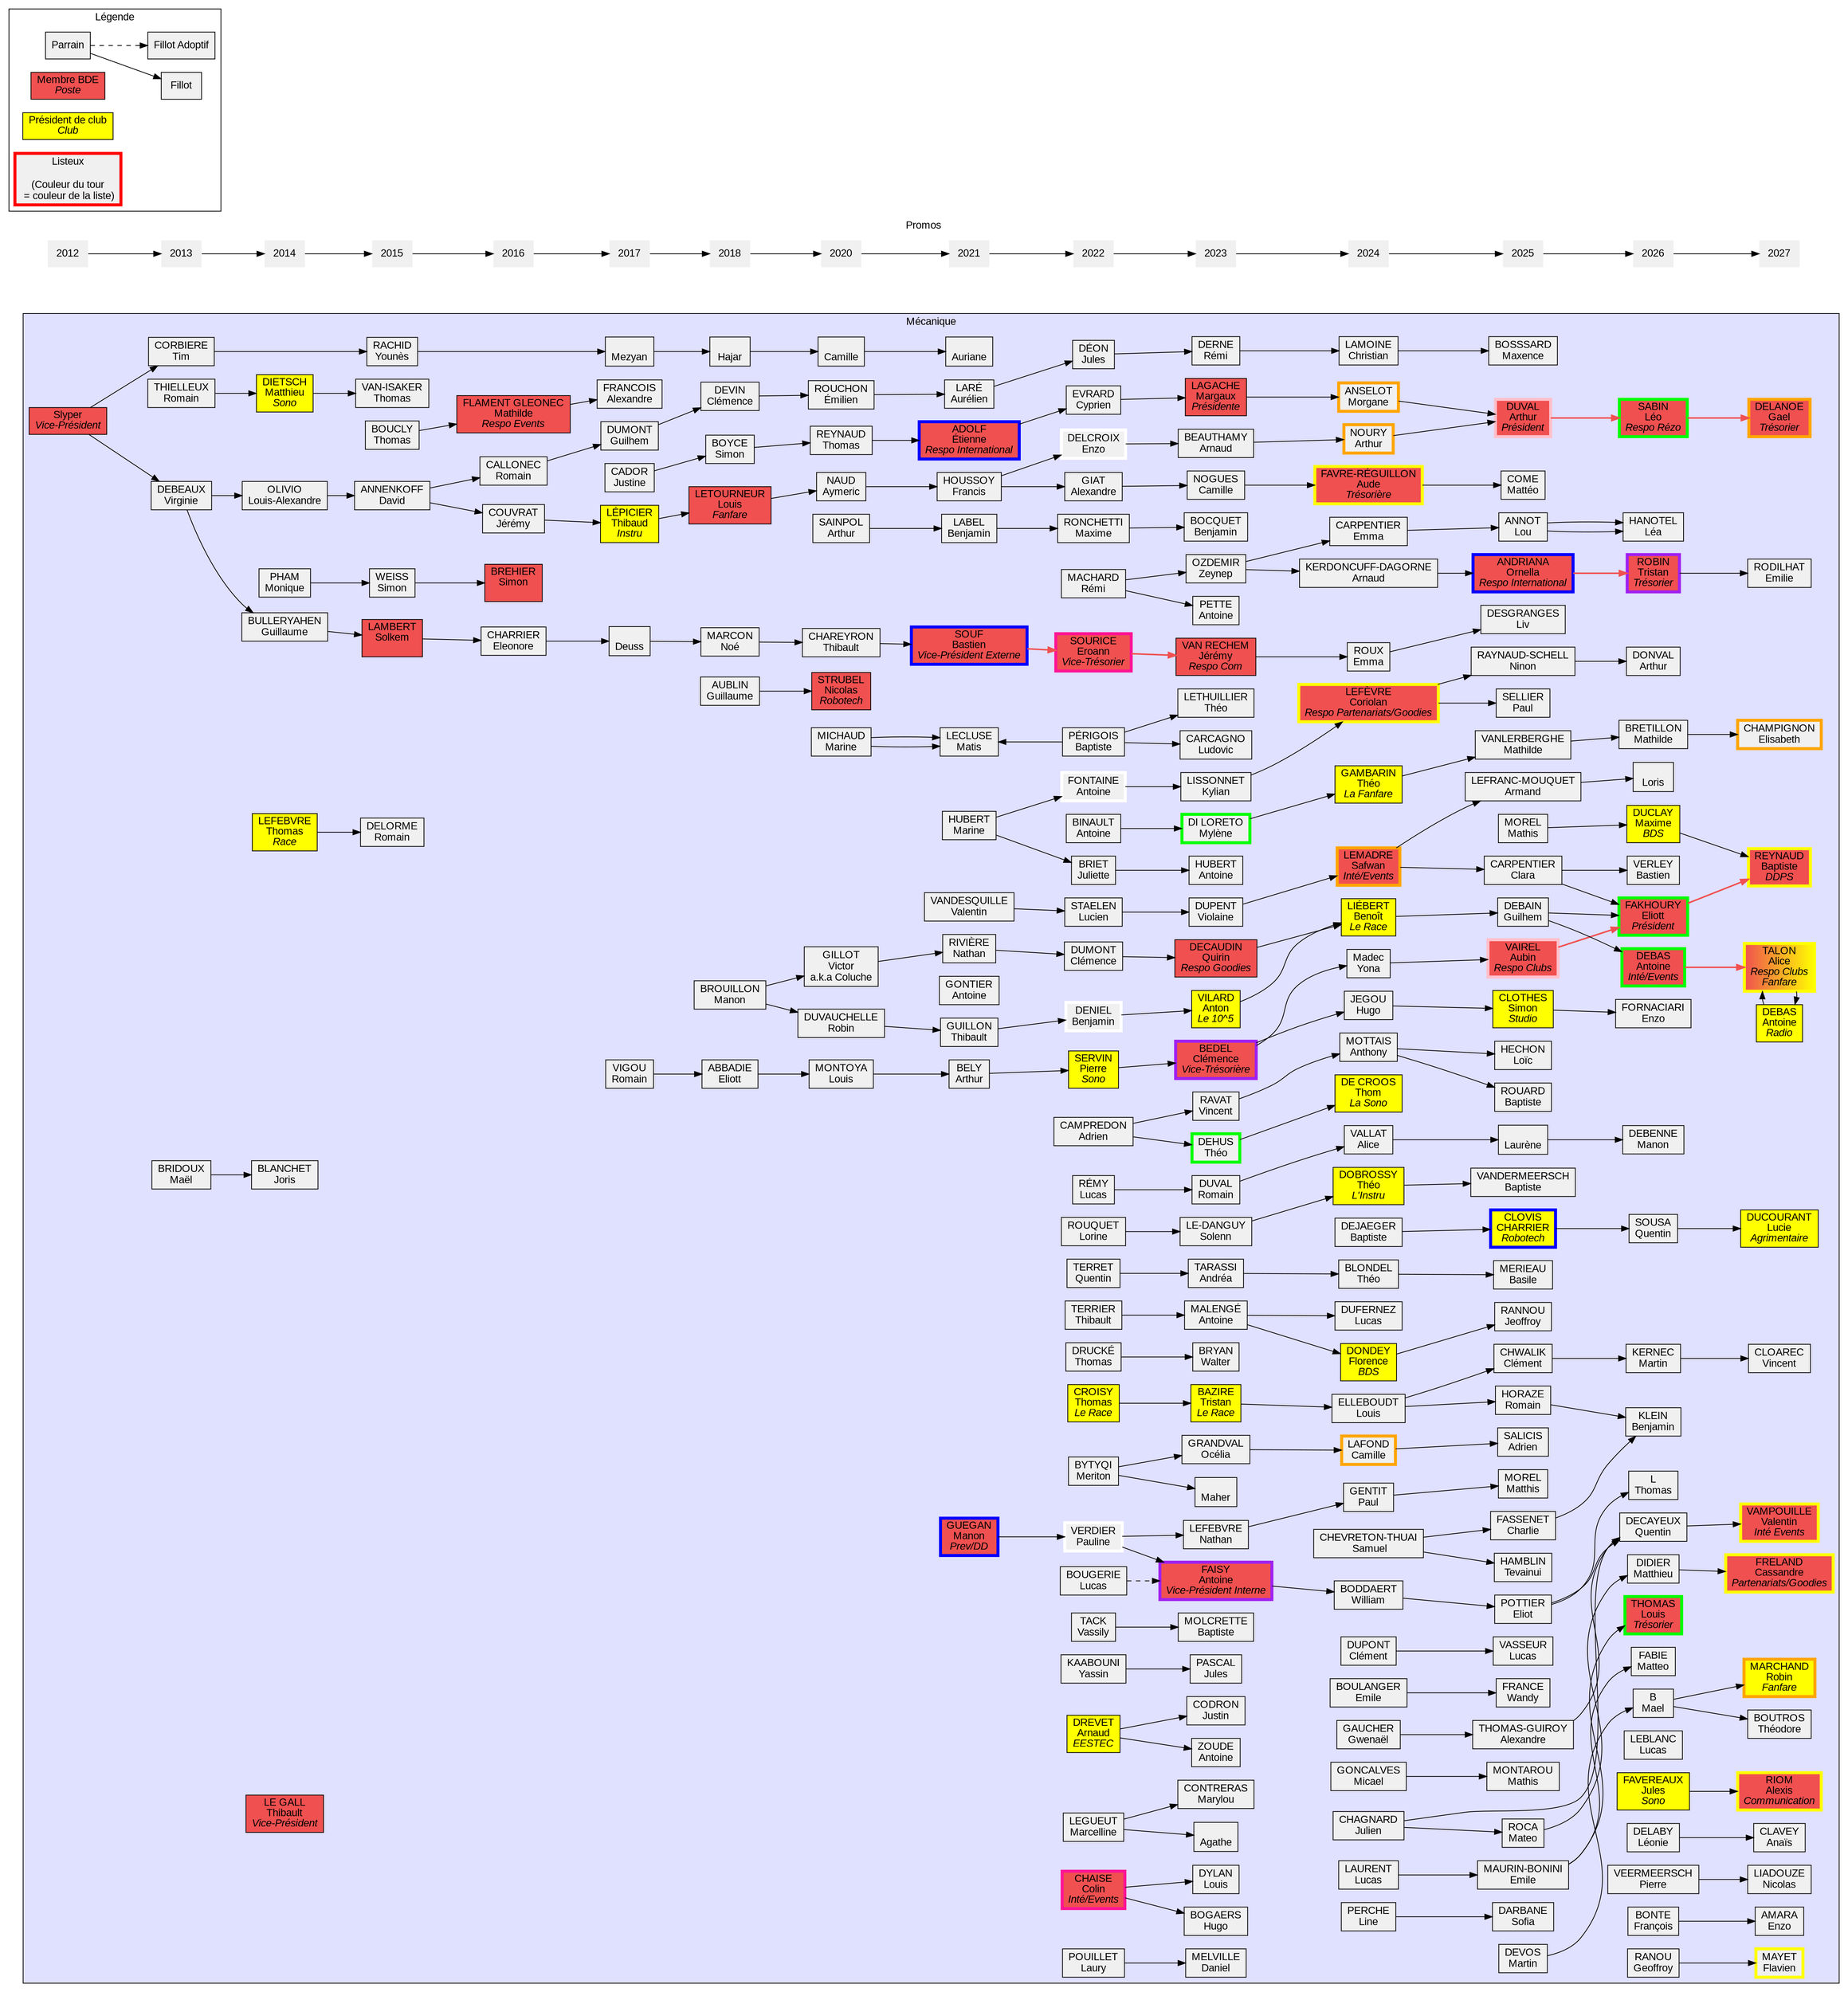 digraph meca {
	graph [
		charset = "UTF-8";
		style = filled;
		fontname = "Arial";
	];

	node [
		shape = box;
		style = filled;
		fillcolor = "#f0f0f0";
		fontname = "Arial";
	];

	rankdir = LR;

	subgraph cluster_promos {
		label = "Promos";
		penwidth = 0;
		color = none;
		node [shape = none];

		"2012" -> "2013" -> "2014" -> "2015" -> "2016" -> "2017" -> "2018" -> "2020" -> "2021" -> "2022" -> "2023" -> "2024"-> "2025" -> "2026"->"2027";
	}
    	subgraph cluster_legende {
		label = "Légende";
		fillcolor = none;

		leg_parrain	[label = "Parrain"];
		leg_fillot	[label = "Fillot"];
		leg_fillotadop	[label = "Fillot Adoptif"];
		leg_BDE		[label = <Membre BDE<BR/><I>Poste</I>> fillcolor="#f05050"];
		leg_prez	[label = <Président de club<BR/><I>Club</I>> fillcolor="yellow"];
		leg_listeux	[label = "Listeux\n\n(Couleur du tour\n = couleur de la liste)" penwidth=4 color="red"];

		leg_parrain -> leg_fillot;
		leg_parrain -> leg_fillotadop [style = "dashed"];
	}
	
	subgraph cluster_meca {
		label = "Mécanique";
		fillcolor = "#E0E0FF";

		{ rank = "same";//2012
			slyper		[label = <Slyper<BR/><I>Vice-Président</I>>  fillcolor="#f05050"];
		}

		{ rank = "same";//2013
			virginiedeb	[label = "DEBEAUX\nVirginie"];
			timcorb		[label = "CORBIERE\nTim"];
			rthielleux	[label = "THIELLEUX\nRomain"];
			mbridoux	[label = "BRIDOUX\nMaël"];
		}
		slyper -> virginiedeb;
		slyper -> timcorb;

		{ rank = "same";//2014
			mpham			[label = "PHAM\nMonique"];
			tlefebvre		[label = <LEFEBVRE<BR/>Thomas<BR/><I>Race</I>> fillcolor="yellow"];
			jblanchet		[label = "BLANCHET\nJoris"];
			tlegall			[label = <LE GALL<BR/>Thibault<BR/><I>Vice-Président</I>>  fillcolor="#f05050"];
			guillaumebulle	[label = "BULLERYAHEN\nGuillaume"];
			louisalexoli	[label = "OLIVIO\nLouis-Alexandre"];
			mdietsch		[label = <DIETSCH<BR/>Matthieu<BR/><I>Sono</I>> fillcolor="yellow"];
		}
		mbridoux -> jblanchet;
		rthielleux -> mdietsch;
		virginiedeb -> guillaumebulle;
		virginiedeb -> louisalexoli;

		{ rank = "same";//2015
			sweiss		[label = "WEISS\nSimon"];
			rdelorme	[label = "DELORME\nRomain"];
			tvanisacker	[label = "VAN-ISAKER\nThomas"];
			davidanne	[label = "ANNENKOFF\nDavid"];
			solkemlam	[label = <LAMBERT<BR/>Solkem<BR/><I> </I>>  fillcolor="#f05050"];
			younesrach	[label = "RACHID\nYounès"];
			tboucly		[label = "BOUCLY\nThomas"];
		}
		mpham -> sweiss;
		tlefebvre-> rdelorme;
		mdietsch ->tvanisacker;
		guillaumebulle -> solkemlam;
		louisalexoli -> davidanne;

		timcorb -> younesrach;

		{ rank = "same";//2016
			sbrehier		[label = <BREHIER<BR/>Simon<BR/><I> </I>>  fillcolor="#f05050"];
			gflament 		[label = <FLAMENT GLEONEC<BR/>Mathilde<BR/><I>Respo Events</I>>  fillcolor="#f05050"];
			eleonorechar	[label = "CHARRIER\nEleonore"];
			jeremycou		[label = "COUVRAT\nJérémy"];
			romaincal		[label = "CALLONEC\nRomain"];
		}
		sweiss -> sbrehier;
		tboucly -> gflament;
		davidanne -> jeremycou;
		davidanne -> romaincal;
		solkemlam -> eleonorechar;

		{ rank = "same";//2017
			afrancois	[label = "FRANCOIS\nAlexandre"];
			deuss		[label = "\nDeuss"];
			guilhemdum	[label = "DUMONT\nGuilhem"];
			justinecad	[label = "CADOR\nJustine"];
			mezyan		[label = "\nMezyan"];
			romainvig	[label = "VIGOU\nRomain"];
			thibaudlep	[label = <LÉPICIER<BR/>Thibaud<BR/><I>Instru</I>> fillcolor="yellow"];
		}
		gflament -> afrancois;
		eleonorechar -> deuss;
		jeremycou -> thibaudlep;
		romaincal -> guilhemdum;
		younesrach -> mezyan;

		{ rank = "same";//2018
			gaublin		[label = "AUBLIN\nGuillaume"];
			clemencedev	[label = "DEVIN\nClémence"];
			elliotabba	[label = "ABBADIE\nEliott"];
			hajar		[label = "\nHajar"];
			louislet	[label = <LETOURNEUR<BR/>Louis<BR/><I>Fanfare</I>> fillcolor="#f05050"];
			manonbrou	[label = "BROUILLON\nManon"];
			noemarc		[label = "MARCON\nNoé"];
			simonboy	[label = "BOYCE\nSimon"];
		}
		deuss -> noemarc;
		guilhemdum -> clemencedev;
		justinecad -> simonboy;
		mezyan -> hajar;
		romainvig -> elliotabba;
		thibaudlep -> louislet;

		{ rank = "same";//2019
			nstrubel	[label = <STRUBEL<BR/>Nicolas<BR/><I>Robotech</I>> fillcolor="#f05050"];
			aymericnaud	[label = "NAUD\nAymeric"];
			camille 	[label = "\nCamille"];
			coluche		[label = "GILLOT\nVictor\na.k.a Coluche"];
			emilienrou	[label = "ROUCHON\nÉmilien"];
			louismonto	[label = "MONTOYA\nLouis"];
			robinduv	[label = "DUVAUCHELLE\nRobin"];
			thibaultchar	[label = "CHAREYRON\nThibault"];
			thomasrey	[label = "REYNAUD\nThomas"];
			asainpol 	[label = "SAINPOL\nArthur"];
			mmichaud	[label = "MICHAUD\nMarine"];
		}
		gaublin -> nstrubel;
		clemencedev -> emilienrou;
		elliotabba -> louismonto;
		hajar -> camille;
		louislet -> aymericnaud;
		manonbrou -> coluche;
		manonbrou -> robinduv;
		noemarc -> thibaultchar;
		simonboy -> thomasrey;

		{ rank = "same";//2020
			agontier	[label = "GONTIER\nAntoine"];
			arthurbely	[label = "BELY\nArthur"];
			aurelienlar	[label = "LARÉ\nAurélien"];
			auriane		[label = "\nAuriane"];
			bastiensouf	[label = <SOUF<BR/>Bastien<BR/><I>Vice-Président Externe</I>> fillcolor="#f05050" penwidth=4 color="blue"];
			etiennead	[label = <ADOLF<BR/>Étienne<BR/><I>Respo International</I>> fillcolor="#f05050" penwidth=4 color="blue"];
			francishouss	[label = "HOUSSOY\nFrancis"];
			manongueg	[label = <GUEGAN<BR/>Manon<BR/><I>Prev/DD</I>>  fillcolor="#f05050" penwidth=4 color="blue"];
			marinehub	[label = "HUBERT\nMarine"];
			nathanriv	[label = "RIVIÈRE\nNathan"];
			thibaultgui	[label = "GUILLON\nThibault"];
			valentinvan	[label = "VANDESQUILLE\nValentin"];
			blabart		[label = "LABEL\nBenjamin"];
			mlecluse	[label = "LECLUSE\nMatis"];
		}
		aymericnaud -> francishouss;
		camille -> auriane;
		coluche -> nathanriv;
		emilienrou -> aurelienlar;
		louismonto -> arthurbely;
		robinduv -> thibaultgui;
		thibaultchar -> bastiensouf;
		thomasrey -> etiennead;
		asainpol -> blabart;
		mmichaud -> mlecluse;

		{ rank="same";//2021
			adriencamp	[label = "CAMPREDON\nAdrien"];
			alexandregiat	[label = "GIAT\nAlexandre"];
			antoinebin	[label = "BINAULT\nAntoine"];
			antoinefont	[label = "FONTAINE\nAntoine" penwidth=4 color="white"];
			benjamindeniel	[label = "DENIEL\nBenjamin" penwidth=4 color="white"];
			clemencedum 	[label = "DUMONT\nClémence"];
			cyprienev	[label = "EVRARD\nCyprien"];
			enzodel		[label = "DELCROIX\nEnzo" penwidth=4 color="white"];
			eroann		[label = <SOURICE<BR/>Eroann<BR/><I>Vice-Trésorier</I>> fillcolor="#f05050" penwidth=4 color="deeppink"];
			julesde		[label = "DÉON\nJules"];
			juliettebri	[label = "BRIET\nJuliette"];
			lorine 		[label = "ROUQUET\nLorine"];
			lucasb 		[label = "BOUGERIE\nLucas"];
			lucasr		[label = "RÉMY\nLucas"];
			luciensta	[label = "STAELEN\nLucien"];
			paulineverd	[label = "VERDIER\nPauline" penwidth=4 color="white"];
			quentinterr	[label = "TERRET\nQuentin"];
			remimach	[label = "MACHARD\nRémi"];
			servin		[label = <SERVIN<BR/>Pierre<BR/><I>Sono</I>> fillcolor="yellow"];
			thibaultter	[label = "TERRIER\nThibault"];
			thomascroi	[label = <CROISY<BR/>Thomas<BR/><I>Le Race</I>> fillcolor="yellow"];
			thomasdru	[label = "DRUCKÉ\nThomas"];
			vassily		[label = "TACK\nVassily"];
			yassin 		[label = "KAABOUNI\nYassin"];
			arnauddrev	[label = <DREVET<BR/>Arnaud<BR/><I>EESTEC</I>> fillcolor="yellow"];
			baptisteperi	[label = "PÉRIGOIS\nBaptiste"];
			marcelline	[label = "LEGUEUT\nMarcelline"];
			meriton		[label = "BYTYQI\nMeriton"];
			colinchaise	[label = <CHAISE<BR/>Colin<BR/><I>Inté/Events</I>> fillcolor="#f05050" penwidth=4 color="deeppink"];
			maxime 		[label = "RONCHETTI\nMaxime"];
            laury		[label = "POUILLET\nLaury"];
			
		}
		mmichaud -> mlecluse;
		blabart -> maxime;
		arthurbely -> servin;
		aurelienlar -> julesde;
		bastiensouf -> eroann [penwidth=2 color = "#f05050"];
		etiennead -> cyprienev;
		francishouss -> alexandregiat;
		francishouss -> enzodel;
		manongueg -> paulineverd;
		marinehub -> antoinefont;
		marinehub -> juliettebri;
		nathanriv -> clemencedum;
		thibaultgui -> benjamindeniel;
		valentinvan -> luciensta;
		baptisteperi -> mlecluse;

		{ rank = "same";//2022

			agathe		[label = "\nAgathe"];
			andreatar	[label = "TARASSI\nAndréa"];
			antoinefais	[label = <FAISY<BR/>Antoine<BR/><I>Vice-Président Interne</I>> fillcolor="#f05050" penwidth=4 color="purple"];
			antoinehub	[label = "HUBERT\nAntoine"];
			antoinemal	[label = "MALENGÉ\nAntoine"];
			antoinepett	[label = "PETTE\nAntoine"];
			antoinezoud	[label = "ZOUDE\nAntoine"];
			antonvil	[label = <VILARD<BR/>Anton<BR/><I>Le 10^5</I>> fillcolor="yellow"];
			arnaudbeau	[label = "BEAUTHAMY\nArnaud"];
			baptistemol	[label = "MOLCRETTE\nBaptiste"];
			benjaminboc	[label = "BOCQUET\nBenjamin"];
			camillenog	[label = "NOGUES\nCamille"];
			clemencebed	[label = <BEDEL<BR/>Clémence<BR/><I>Vice-Trésorière</I>> fillcolor="#f05050" penwidth=4 color="purple"];
			danielmel	[label = "MELVILLE\nDaniel"];
			hugobog		[label = "BOGAERS\nHugo"];
			jeremyvanrech	[label = <VAN RECHEM<BR/>Jérémy<BR/><I>Respo Com</I>> fillcolor="#f05050"];
			julespasc	[label = "PASCAL\nJules"];
			justincod	[label = "CODRON\nJustin"];
			kylianliss	[label = "LISSONNET\nKylian"];
			louisdyl	[label = "DYLAN\nLouis"];
			ludoviccar	[label = "CARCAGNO\nLudovic"];
			maher 		[label = "\nMaher"];
			maryloucon	[label = "CONTRERAS\nMarylou"];
			margauxlag	[label = <LAGACHE<BR/>Margaux<BR/><I>Présidente</I>> fillcolor="#f05050"];
			mylenedil	[label = "DI LORETO\nMylène" penwidth=4 color="green"];
			nathanlef	[label = "LEFEBVRE\nNathan"];
			oceliagra	[label = "GRANDVAL\nOcélia"];
			quirin		[label = <DECAUDIN<BR/>Quirin<BR/><I>Respo Goodies</I>> fillcolor="#f05050"];
			remider		[label = "DERNE\nRémi"];
			romainduv	[label = "DUVAL\nRomain"];
			solennled	[label = "LE-DANGUY\nSolenn"];
			theodehu	[label = "DEHUS\nThéo" penwidth=4 color="green"];
			theoletu	[label = "LETHUILLIER\nThéo"];
			tristanbaz 	[label = <BAZIRE<BR/>Tristan<BR/><I>Le Race</I>> fillcolor="yellow"];
			vincentrava	[label = "RAVAT\nVincent"];
			violainedup	[label = "DUPENT\nViolaine"];
			walterbry 	[label = "BRYAN\nWalter"];
			zeynep		[label = "OZDEMIR\nZeynep"];
			
		}
		adriencamp -> theodehu;
		adriencamp -> vincentrava;
		alexandregiat -> camillenog;
		antoinebin -> mylenedil;
		antoinefont -> kylianliss;
		arnauddrev -> antoinezoud;
		arnauddrev -> justincod;
		baptisteperi -> ludoviccar;
		baptisteperi -> theoletu;
		benjamindeniel -> antonvil;
		clemencedum -> quirin;
		colinchaise -> hugobog;
		colinchaise -> louisdyl;
		cyprienev -> margauxlag;
		enzodel -> arnaudbeau;
		eroann -> jeremyvanrech [penwidth=2 color = "#f05050"];
		julesde -> remider;
		juliettebri -> antoinehub;
		laury -> danielmel;
		lorine -> solennled;
		lucasb -> antoinefais [style = "dashed"];
		lucasr -> romainduv;
		luciensta -> violainedup;
		marcelline -> agathe;
		marcelline -> maryloucon;
		maxime -> benjaminboc;
		meriton -> maher;
		meriton -> oceliagra;
		paulineverd -> antoinefais;
		paulineverd -> nathanlef;
		quentinterr -> andreatar;
		remimach -> antoinepett;
		remimach -> zeynep;
		servin -> clemencebed;
		thibaultter -> antoinemal;
		thomascroi -> tristanbaz;
		thomasdru -> walterbry;
		vassily -> baptistemol;
		yassin -> julespasc;

		{ rank = "same";//2022
			
			alicevall	[label = "VALLAT\nAlice"];
			anthonymott	[label = "MOTTAIS\nAnthony"];
			arnaudkd	[label = "KERDONCUFF-DAGORNE\nArnaud"];
			arthurnour	[label = "NOURY\nArthur" penwidth=4 color="orange"];
			aude		[label = <FAVRE-RÉGUILLON<BR/>Aude<BR/><I>Trésorière</I>> fillcolor="#f05050" penwidth=4 color="yellow"];
			baptistedej [label = "DEJAEGER\nBaptiste"];
			benoitlieb	[label = <LIÉBERT<BR/>Benoît<BR/><I>Le Race</I>> fillcolor="yellow"];
			camillemeca	[label = "LAFOND\nCamille" penwidth=4 color="orange"];
			clementdup	[label = "DUPONT\nClément"];
			coriolan	[label = <LEFÈVRE<BR/>Coriolan<BR/><I>Respo Partenariats/Goodies</I>> fillcolor="#f05050" penwidth=4 color="yellow"];
			emmacarp	[label = "CARPENTIER\nEmma"];
			emmaroux	[label = "ROUX\nEmma"];
			emileboul	[label = "BOULANGER\nEmile"];
			florencedon	[label = <DONDEY<BR/>Florence<BR/><I>BDS</I>> fillcolor="yellow"];
			gwenaelgau	[label = "GAUCHER\nGwenaël"];
			hugojeg		[label = "JEGOU\nHugo"];
			juliencha   [label = "CHAGNARD\nJulien"];
			louiselle	[label = "ELLEBOUDT\nLouis"];
			lucasdufe	[label = "DUFERNEZ\nLucas"];
			lucaslaur   [label = "LAURENT\nLucas"];
			morganeans	[label = "ANSELOT\nMorgane" penwidth=4 color="orange"];
			micaelgon  [label = "GONCALVES\nMicael"];			
			paulgenti	[label = "GENTIT\nPaul"];
			safwanlem	[label = <LEMADRE<BR/>Safwan<BR/><I>Inté/Events</I>> fillcolor="#f05050" penwidth=4 color="orange"];
			theoblond	[label = "BLONDEL\nThéo"];
			theodobro	[label = <DOBROSSY<BR/>Théo<BR/><I>L'Instru</I>> fillcolor="yellow"];
			theogamb	[label = <GAMBARIN<BR/>Théo<BR/><I>La Fanfare</I>> fillcolor="yellow"];
			tomdecro	[label = <DE CROOS<BR/>Thom<BR/><I>La Sono</I>> fillcolor="yellow"];
			samchevre   [label = "CHEVRETON-THUAI\n Samuel"];
			williambodd	[label = "BODDAERT\nWilliam"];
			yonamdc		[label = "Madec\nYona"];
			clemoine	[label = "LAMOINE\nChristian"];
            linebwns    [label = "PERCHE\nLine"];
		}
		andreatar -> theoblond;
		antoinefais -> williambodd;
		antoinemal -> florencedon;
		antoinemal -> lucasdufe;
		antonvil -> benoitlieb;
		arnaudbeau -> arthurnour;
		camillenog -> aude;
		clemencebed -> hugojeg;
		clemencebed -> yonamdc;
		jeremyvanrech -> emmaroux;
		margauxlag -> morganeans;
		nathanlef -> paulgenti;
		quirin -> benoitlieb;
		romainduv -> alicevall;
		oceliagra ->camillemeca;
		solennled -> theodobro;
		theodehu -> tomdecro;
		tristanbaz -> louiselle;
		vincentrava -> anthonymott;
		violainedup -> safwanlem;
		zeynep -> arnaudkd;
		zeynep -> emmacarp;
		remider -> clemoine;
		kylianliss->coriolan;
		mylenedil->theogamb;
		
		{ rank = "same";//2025
			adriensal	[label = "SALICIS\nAdrien"];
			alexandreth [label = "THOMAS-GUIROY\nAlexandre"];
			armandlef	[label = "LEFRANC-MOUQUET\nArmand"];
			arthurdvl   [label = <DUVAL<BR/>Arthur<BR/><I>Président</I>> fillcolor="#f05050" penwidth=4 color="pink"];
			aubinvairel [label = <VAIREL<BR/>Aubin<BR/><I>Respo Clubs</I>> fillcolor="#f05050" penwidth=4 color="pink"];
			baptisterou [label = "ROUARD\nBaptiste"];
			baptistevan [label = "VANDERMEERSCH\nBaptiste"];
			basilemerie [label = "MERIEAU\nBasile"];
			charliefass [label = "FASSENET\nCharlie"];
			clementchw  [label = "CHWALIK\nClément"];
			claracarp   [label = "CARPENTIER\nClara"];
			clovischar  [label = <CLOVIS<BR/>CHARRIER<BR/><I>Robotech</I>> fillcolor="yellow" penwidth=4 color="blue"];
			eliotpott   [label = "POTTIER\nEliot"];
			emilemaur   [label = "MAURIN-BONINI\nEmile"];
			guilhemdbn  [label = "DEBAIN\nGuilhem"];
			jeoffroyra  [label = "RANNOU\nJeoffroy"];
			laurene     [label = "\nLaurène"];
			livdesgr    [label = "DESGRANGES\nLiv"];
			loichecho   [label = "HECHON\nLoïc"];
			louannot    [label = "ANNOT\nLou"];
			lucasvass   [label = "VASSEUR\nLucas"];
			mateoroca   [label = "ROCA\nMateo"];
			mathildeva  [label = "VANLERBERGHE\nMathilde"];
			mathismont  [label = "MONTAROU\nMathis"];
			matteeocom  [label = "COME\nMattéo"];
			matthis     [label = "MOREL\nMatthis"];
			maxencebos  [label = "BOSSSARD\nMaxence"];
			ninonrayn   [label = "RAYNAUD-SCHELL\nNinon"];
			ornellaan   [label = <ANDRIANA<BR/>Ornella<BR/><I>Respo International</I>> fillcolor="#f05050" penwidth=4 color="blue"];
			paulselli   [label = "SELLIER\nPaul"];
			romainhoz   [label = "HORAZE\nRomain"];
			simonclott  [label = <CLOTHES<BR/>Simon<BR/><I>Studio</I>> fillcolor="yellow"];
			sofiadarb   [label = "DARBANE\nSofia"];
			tevainuiha  [label = "HAMBLIN\nTevainui"];
			wandyfr     [label = "FRANCE\nWandy"];
			mdevos	[label = "DEVOS\nMartin"];
			mmorel	[label = "MOREL\nMathis"];
			}
            alicevall->laurene;
			anthonymott->baptisterou;
			anthonymott->loichecho;
			arnaudkd -> ornellaan;
			arthurnour->arthurdvl;
			aude->matteeocom;
			baptistedej -> clovischar;
			benoitlieb->guilhemdbn;
			camillemeca->adriensal;
			coriolan->ninonrayn;
			coriolan->paulselli;
			clemoine->maxencebos;
			clementdup -> lucasvass;
			emmacarp->louannot;
			emmaroux->livdesgr;
			emileboul->wandyfr;
			florencedon->jeoffroyra;
			gwenaelgau -> alexandreth;
			hugojeg->simonclott;
			juliencha->mateoroca;
			juliencha -> quentindec;
			linebwns->sofiadarb;
			louiselle->clementchw;
			louiselle->romainhoz;
			lucaslaur->emilemaur;
			morganeans->arthurdvl;
			micaelgon->mathismont;
			paulgenti->matthis;
			safwanlem->claracarp;
			safwanlem -> armandlef;
			samchevre->charliefass;
			samchevre->tevainuiha;
			theoblond->basilemerie;
			theodobro->baptistevan;
			theogamb->mathildeva;
			williambodd->eliotpott;
			yonamdc->aubinvairel;
{ rank = "same";//2026
			maelb		[label = "B\nMael"];
			mkernec		[label = "KERNEC\nMartin"];
			adebas		[label = <DEBAS<BR/>Antoine<BR/><I>Inté/Events</I>> fillcolor="#f05050" penwidth=4 color="green"];
			lsabin		[label = <SABIN<BR/>Léo<BR/><I>Respo Rézo</I>> fillcolor="#f05050" penwidth=4 color="green"];
			mfabie		[label = "FABIE\nMatteo"];
			lthomas		[label = <THOMAS<BR/>Louis<BR/><I>Trésorier</I>> fillcolor="#f05050" penwidth=4 color="green"];
			efakhoury	[label = <FAKHOURY<BR/>Eliott<BR/><I>Président</I>> fillcolor="#f05050" penwidth=4 color="green"];
			lhanotel	[label = "HANOTEL\nLéa"];
			mbretillon	[label = "BRETILLON\nMathilde"];
			lleblanc		[label = "LEBLANC\nLucas"];
			trobin		[label = <ROBIN<BR/>Tristan<BR/><I>Trésorier</I>> fillcolor="#f05050" penwidth=4 color="purple"];
			jfavereaux	[label =	<FAVEREAUX<BR/>Jules<BR/><I>Sono</I>> fillcolor="yellow"];
			ldelaby		[label = "DELABY\nLéonie"];
			loris		[label = "\nLoris"];
			mdebenne	[label = "DEBENNE\nManon"];
			efornaciari	[label = "FORNACIARI\nEnzo"];
			tl			[label = "L\nThomas"];
			bverley		[label = "VERLEY\nBastien"];
			quentindec  [label = "DECAYEUX\nQuentin"];
			adonval		[label = "DONVAL\nArthur"];
			mduclay		[label = <DUCLAY<BR/>Maxime<BR/><I>BDS</I>> fillcolor="yellow"];
			qsousa 		[label = "SOUSA\nQuentin"];
			bklein		[label = "KLEIN\nBenjamin"];
			mdidier		[label = "DIDIER\nMatthieu"];
			pvermeer	[label = "VEERMEERSCH\nPierre"];
			fbonte		[label = "BONTE\nFrançois"];
			granou		[label = "RANOU\nGeoffroy"];
			}
			mateoroca -> mdidier;
			charliefass -> bklein;
			romainhoz -> bklein;
			clovischar -> qsousa;
			louannot -> lhanotel;
			ornellaan -> trobin [penwidth=2 color = "#f05050"];
			mdevos->maelb;
			guilhemdbn->adebas;
			clementchw->mkernec;
			arthurdvl->lsabin [penwidth=2 color = "#f05050"];
			emilemaur->mfabie;
			emilemaur->lthomas;
			claracarp->efakhoury;
			aubinvairel->efakhoury [penwidth=2 color = "#f05050"];
			guilhemdbn->efakhoury;
			louannot->lhanotel;
			mathildeva->mbretillon;
			armandlef->loris;
			laurene->mdebenne;
			simonclott->efornaciari;
			eliotpott->tl;
			claracarp->bverley;
			eliotpott->quentindec;
			alexandreth->quentindec;
			ninonrayn->adonval;
			mmorel->mduclay;
		{ rank = same; //2027
			erodilha    [label = "RODILHAT\nEmilie"];
			cfreland    [label = <FRELAND<BR/>Cassandre<BR/><I>Partenariats/Goodies</I>>, fillcolor="#f05050", penwidth=4, color="yellow"];
			aclavey     [label = "CLAVEY\nAnaïs"];
			ariom       [label = <RIOM<BR/>Alexis<BR/><I>Communication</I>>, fillcolor="#f05050", penwidth=4, color="yellow"];
			vcloarec    [label = "CLOAREC\nVincent"];
			adebas2     [label = <DEBAS<BR/>Antoine<BR/><I>Radio</I>>, fillcolor="yellow"];
			echampig    [label = <CHAMPIGNON<BR/>Elisabeth<BR/>>, penwidth=4, color="orange"];
			tboutros    [label = "BOUTROS\nThéodore"];
			vvampoui    [label = <VAMPOUILLE<BR/>Valentin<BR/><I>Inté Events</I>>, fillcolor="#f05050", penwidth=4, color="yellow"];
			eamara      [label = "AMARA\nEnzo"];
			breynaud    [label = <REYNAUD<BR/>Baptiste<BR/><I>DDPS</I>>, fillcolor="#f05050", penwidth=4, color="yellow"];
			fmayet      [label = <MAYET<BR/>Flavien<BR/>>, penwidth=4, color="yellow"];
			atalon      [label = <TALON<BR/>Alice<BR/><I>Respo Clubs<BR/>Fanfare</I>>, fillcolor="#f05050:yellow", penwidth=4, color="yellow"];
			gdelanoe    [label = <DELANOE<BR/>Gael<BR/><I>Trésorier</I>>, fillcolor="#f05050", penwidth=4, color="orange"];
			rmarchan    [label = <MARCHAND<BR/>Robin<BR/><I>Fanfare</I>>, fillcolor="yellow", penwidth=4, color="orange"];
			lducoura    [label = <DUCOURANT<BR/>Lucie<BR/><I>Agrimentaire</I>>, fillcolor="yellow"];
			nliadouze   [label = "LIADOUZE\nNicolas"];
		}

			trobin -> erodilha;
			mdidier -> cfreland;
			ldelaby -> aclavey;
			jfavereaux -> ariom;
			mkernec -> vcloarec;
			atalon -> adebas2;
			maelb -> tboutros;
			mbretillon -> echampig;
			quentindec -> vvampoui;
			fbonte -> eamara;
			efakhoury -> breynaud [penwidth=2 color = "#f05050"];
			mduclay -> breynaud;
			granou -> fmayet;
			adebas -> atalon [penwidth=2 color = "#f05050"];
			pvermeer -> nliadouze;
			maelb -> rmarchan;
			lsabin -> gdelanoe [penwidth=2 color = "#f05050"];
			qsousa -> lducoura;
			adebas2 -> atalon;
			}

	endnode [style=invis];

	emmacarp -> endnode [style=invis];
	"2024" -> endnode [style=invis];
}
